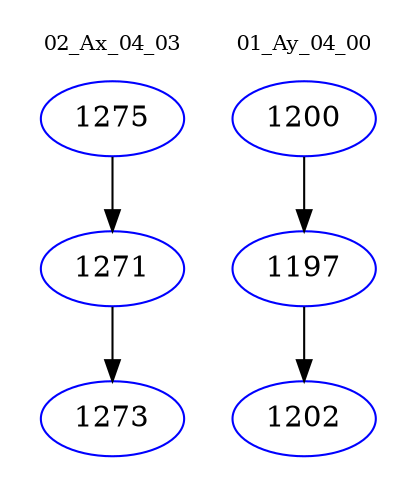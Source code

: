 digraph{
subgraph cluster_0 {
color = white
label = "02_Ax_04_03";
fontsize=10;
T0_1275 [label="1275", color="blue"]
T0_1275 -> T0_1271 [color="black"]
T0_1271 [label="1271", color="blue"]
T0_1271 -> T0_1273 [color="black"]
T0_1273 [label="1273", color="blue"]
}
subgraph cluster_1 {
color = white
label = "01_Ay_04_00";
fontsize=10;
T1_1200 [label="1200", color="blue"]
T1_1200 -> T1_1197 [color="black"]
T1_1197 [label="1197", color="blue"]
T1_1197 -> T1_1202 [color="black"]
T1_1202 [label="1202", color="blue"]
}
}
